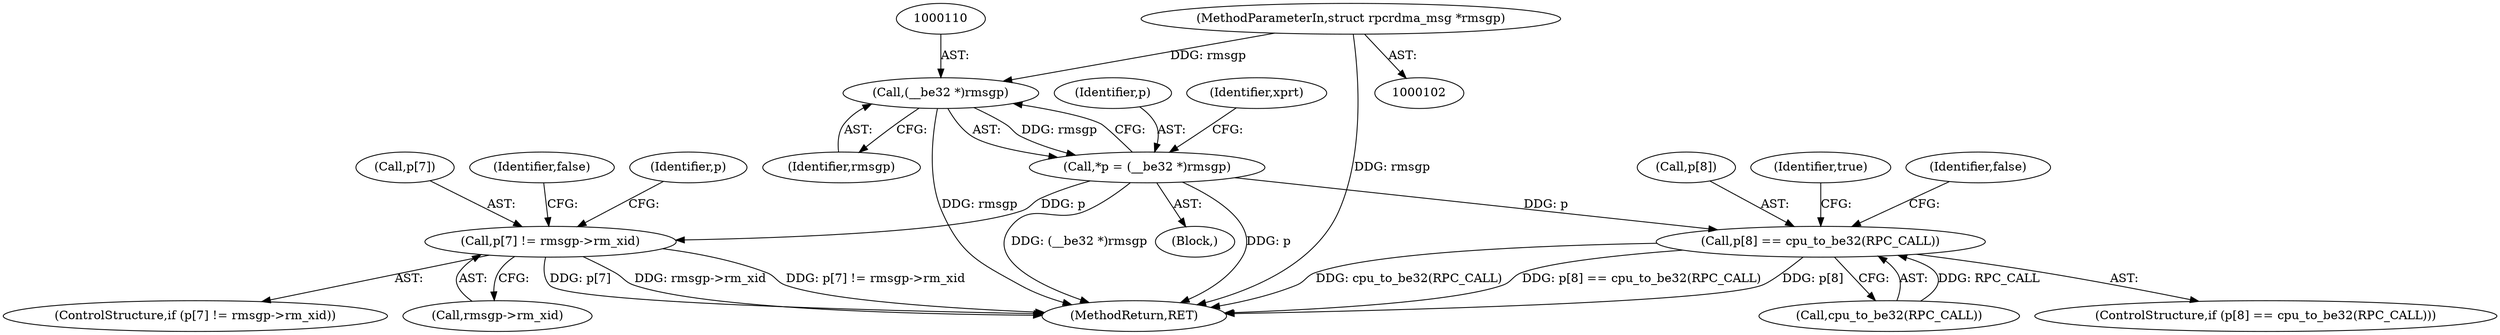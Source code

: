 digraph "1_linux_c70422f760c120480fee4de6c38804c72aa26bc1_29@pointer" {
"1000109" [label="(Call,(__be32 *)rmsgp)"];
"1000104" [label="(MethodParameterIn,struct rpcrdma_msg *rmsgp)"];
"1000107" [label="(Call,*p = (__be32 *)rmsgp)"];
"1000164" [label="(Call,p[7] != rmsgp->rm_xid)"];
"1000174" [label="(Call,p[8] == cpu_to_be32(RPC_CALL))"];
"1000108" [label="(Identifier,p)"];
"1000184" [label="(MethodReturn,RET)"];
"1000109" [label="(Call,(__be32 *)rmsgp)"];
"1000111" [label="(Identifier,rmsgp)"];
"1000163" [label="(ControlStructure,if (p[7] != rmsgp->rm_xid))"];
"1000115" [label="(Identifier,xprt)"];
"1000174" [label="(Call,p[8] == cpu_to_be32(RPC_CALL))"];
"1000178" [label="(Call,cpu_to_be32(RPC_CALL))"];
"1000173" [label="(ControlStructure,if (p[8] == cpu_to_be32(RPC_CALL)))"];
"1000168" [label="(Call,rmsgp->rm_xid)"];
"1000176" [label="(Identifier,p)"];
"1000165" [label="(Call,p[7])"];
"1000175" [label="(Call,p[8])"];
"1000172" [label="(Identifier,false)"];
"1000183" [label="(Identifier,true)"];
"1000107" [label="(Call,*p = (__be32 *)rmsgp)"];
"1000181" [label="(Identifier,false)"];
"1000164" [label="(Call,p[7] != rmsgp->rm_xid)"];
"1000104" [label="(MethodParameterIn,struct rpcrdma_msg *rmsgp)"];
"1000105" [label="(Block,)"];
"1000109" -> "1000107"  [label="AST: "];
"1000109" -> "1000111"  [label="CFG: "];
"1000110" -> "1000109"  [label="AST: "];
"1000111" -> "1000109"  [label="AST: "];
"1000107" -> "1000109"  [label="CFG: "];
"1000109" -> "1000184"  [label="DDG: rmsgp"];
"1000109" -> "1000107"  [label="DDG: rmsgp"];
"1000104" -> "1000109"  [label="DDG: rmsgp"];
"1000104" -> "1000102"  [label="AST: "];
"1000104" -> "1000184"  [label="DDG: rmsgp"];
"1000107" -> "1000105"  [label="AST: "];
"1000108" -> "1000107"  [label="AST: "];
"1000115" -> "1000107"  [label="CFG: "];
"1000107" -> "1000184"  [label="DDG: p"];
"1000107" -> "1000184"  [label="DDG: (__be32 *)rmsgp"];
"1000107" -> "1000164"  [label="DDG: p"];
"1000107" -> "1000174"  [label="DDG: p"];
"1000164" -> "1000163"  [label="AST: "];
"1000164" -> "1000168"  [label="CFG: "];
"1000165" -> "1000164"  [label="AST: "];
"1000168" -> "1000164"  [label="AST: "];
"1000172" -> "1000164"  [label="CFG: "];
"1000176" -> "1000164"  [label="CFG: "];
"1000164" -> "1000184"  [label="DDG: rmsgp->rm_xid"];
"1000164" -> "1000184"  [label="DDG: p[7] != rmsgp->rm_xid"];
"1000164" -> "1000184"  [label="DDG: p[7]"];
"1000174" -> "1000173"  [label="AST: "];
"1000174" -> "1000178"  [label="CFG: "];
"1000175" -> "1000174"  [label="AST: "];
"1000178" -> "1000174"  [label="AST: "];
"1000181" -> "1000174"  [label="CFG: "];
"1000183" -> "1000174"  [label="CFG: "];
"1000174" -> "1000184"  [label="DDG: cpu_to_be32(RPC_CALL)"];
"1000174" -> "1000184"  [label="DDG: p[8] == cpu_to_be32(RPC_CALL)"];
"1000174" -> "1000184"  [label="DDG: p[8]"];
"1000178" -> "1000174"  [label="DDG: RPC_CALL"];
}
